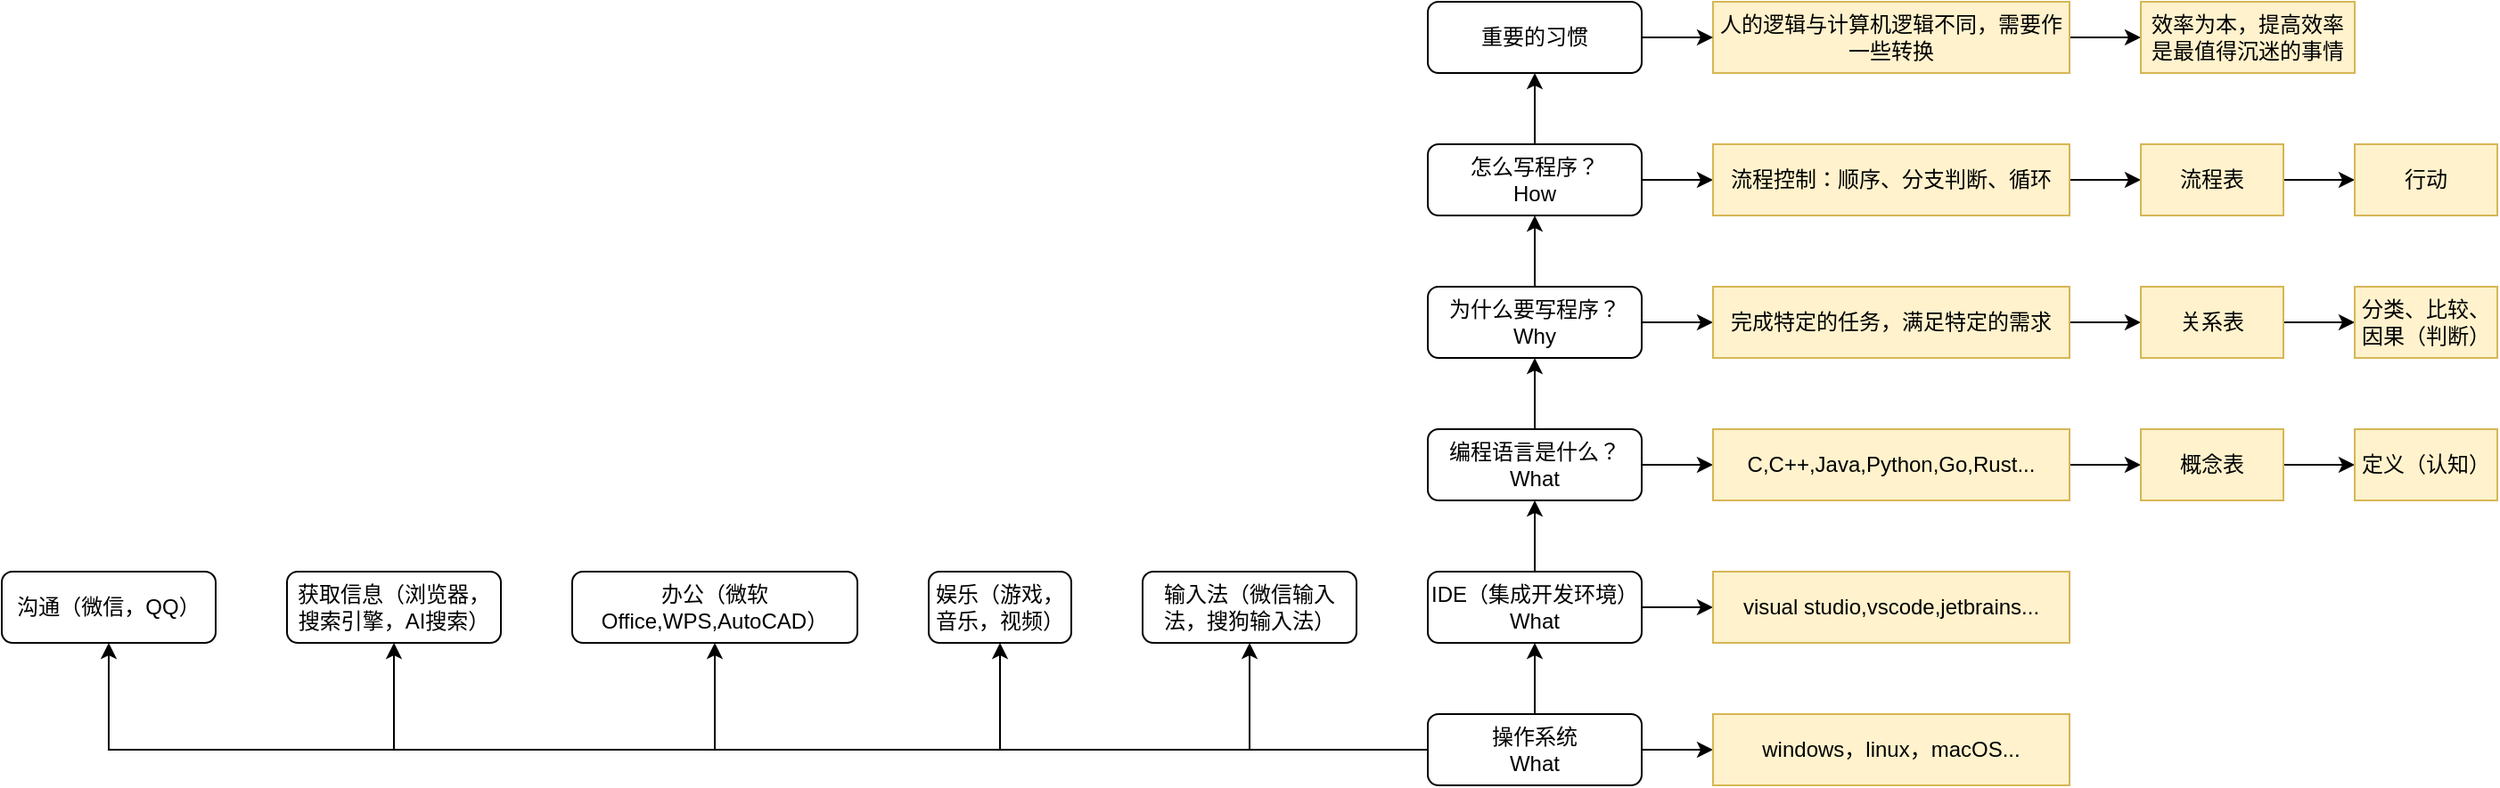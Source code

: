 <mxfile version="26.0.4">
  <diagram name="第 1 页" id="2PaTePIugPHHl7PnfuIq">
    <mxGraphModel dx="2048" dy="725" grid="1" gridSize="10" guides="1" tooltips="1" connect="1" arrows="1" fold="1" page="1" pageScale="1" pageWidth="827" pageHeight="1169" math="0" shadow="0">
      <root>
        <mxCell id="0" />
        <mxCell id="1" parent="0" />
        <mxCell id="giEs7h58x9QLjQZyeRm1-7" value="" style="edgeStyle=orthogonalEdgeStyle;rounded=0;orthogonalLoop=1;jettySize=auto;html=1;" edge="1" parent="1" source="giEs7h58x9QLjQZyeRm1-2" target="giEs7h58x9QLjQZyeRm1-5">
          <mxGeometry relative="1" as="geometry" />
        </mxCell>
        <mxCell id="giEs7h58x9QLjQZyeRm1-8" value="" style="edgeStyle=orthogonalEdgeStyle;rounded=0;orthogonalLoop=1;jettySize=auto;html=1;" edge="1" parent="1" source="giEs7h58x9QLjQZyeRm1-2" target="giEs7h58x9QLjQZyeRm1-3">
          <mxGeometry relative="1" as="geometry" />
        </mxCell>
        <mxCell id="giEs7h58x9QLjQZyeRm1-32" style="edgeStyle=orthogonalEdgeStyle;rounded=0;orthogonalLoop=1;jettySize=auto;html=1;exitX=0;exitY=0.5;exitDx=0;exitDy=0;entryX=0.5;entryY=1;entryDx=0;entryDy=0;" edge="1" parent="1" source="giEs7h58x9QLjQZyeRm1-2" target="giEs7h58x9QLjQZyeRm1-28">
          <mxGeometry relative="1" as="geometry" />
        </mxCell>
        <mxCell id="giEs7h58x9QLjQZyeRm1-33" style="edgeStyle=orthogonalEdgeStyle;rounded=0;orthogonalLoop=1;jettySize=auto;html=1;exitX=0;exitY=0.5;exitDx=0;exitDy=0;entryX=0.5;entryY=1;entryDx=0;entryDy=0;" edge="1" parent="1" source="giEs7h58x9QLjQZyeRm1-2" target="giEs7h58x9QLjQZyeRm1-29">
          <mxGeometry relative="1" as="geometry" />
        </mxCell>
        <mxCell id="giEs7h58x9QLjQZyeRm1-34" style="edgeStyle=orthogonalEdgeStyle;rounded=0;orthogonalLoop=1;jettySize=auto;html=1;exitX=0;exitY=0.5;exitDx=0;exitDy=0;entryX=0.5;entryY=1;entryDx=0;entryDy=0;" edge="1" parent="1" source="giEs7h58x9QLjQZyeRm1-2" target="giEs7h58x9QLjQZyeRm1-30">
          <mxGeometry relative="1" as="geometry" />
        </mxCell>
        <mxCell id="giEs7h58x9QLjQZyeRm1-35" style="edgeStyle=orthogonalEdgeStyle;rounded=0;orthogonalLoop=1;jettySize=auto;html=1;exitX=0;exitY=0.5;exitDx=0;exitDy=0;entryX=0.5;entryY=1;entryDx=0;entryDy=0;" edge="1" parent="1" source="giEs7h58x9QLjQZyeRm1-2" target="giEs7h58x9QLjQZyeRm1-31">
          <mxGeometry relative="1" as="geometry" />
        </mxCell>
        <mxCell id="giEs7h58x9QLjQZyeRm1-37" style="edgeStyle=orthogonalEdgeStyle;rounded=0;orthogonalLoop=1;jettySize=auto;html=1;exitX=0;exitY=0.5;exitDx=0;exitDy=0;entryX=0.5;entryY=1;entryDx=0;entryDy=0;" edge="1" parent="1" source="giEs7h58x9QLjQZyeRm1-2" target="giEs7h58x9QLjQZyeRm1-36">
          <mxGeometry relative="1" as="geometry" />
        </mxCell>
        <mxCell id="giEs7h58x9QLjQZyeRm1-2" value="操作系统&lt;div&gt;What&lt;/div&gt;" style="rounded=1;whiteSpace=wrap;html=1;" vertex="1" parent="1">
          <mxGeometry x="240" y="400" width="120" height="40" as="geometry" />
        </mxCell>
        <mxCell id="giEs7h58x9QLjQZyeRm1-9" value="" style="edgeStyle=orthogonalEdgeStyle;rounded=0;orthogonalLoop=1;jettySize=auto;html=1;" edge="1" parent="1" source="giEs7h58x9QLjQZyeRm1-3" target="giEs7h58x9QLjQZyeRm1-4">
          <mxGeometry relative="1" as="geometry" />
        </mxCell>
        <mxCell id="giEs7h58x9QLjQZyeRm1-11" value="" style="edgeStyle=orthogonalEdgeStyle;rounded=0;orthogonalLoop=1;jettySize=auto;html=1;" edge="1" parent="1" source="giEs7h58x9QLjQZyeRm1-3" target="giEs7h58x9QLjQZyeRm1-10">
          <mxGeometry relative="1" as="geometry" />
        </mxCell>
        <mxCell id="giEs7h58x9QLjQZyeRm1-3" value="IDE（集成开发环境）&lt;div&gt;What&lt;/div&gt;" style="rounded=1;whiteSpace=wrap;html=1;" vertex="1" parent="1">
          <mxGeometry x="240" y="320" width="120" height="40" as="geometry" />
        </mxCell>
        <mxCell id="giEs7h58x9QLjQZyeRm1-13" value="" style="edgeStyle=orthogonalEdgeStyle;rounded=0;orthogonalLoop=1;jettySize=auto;html=1;" edge="1" parent="1" source="giEs7h58x9QLjQZyeRm1-4" target="giEs7h58x9QLjQZyeRm1-12">
          <mxGeometry relative="1" as="geometry" />
        </mxCell>
        <mxCell id="giEs7h58x9QLjQZyeRm1-17" value="" style="edgeStyle=orthogonalEdgeStyle;rounded=0;orthogonalLoop=1;jettySize=auto;html=1;" edge="1" parent="1" source="giEs7h58x9QLjQZyeRm1-4" target="giEs7h58x9QLjQZyeRm1-14">
          <mxGeometry relative="1" as="geometry" />
        </mxCell>
        <mxCell id="giEs7h58x9QLjQZyeRm1-4" value="编程语言是什么？&lt;div&gt;What&lt;/div&gt;" style="rounded=1;whiteSpace=wrap;html=1;" vertex="1" parent="1">
          <mxGeometry x="240" y="240" width="120" height="40" as="geometry" />
        </mxCell>
        <mxCell id="giEs7h58x9QLjQZyeRm1-5" value="windows，linux，macOS..." style="text;html=1;align=center;verticalAlign=middle;whiteSpace=wrap;rounded=0;fillColor=#fff2cc;strokeColor=#d6b656;" vertex="1" parent="1">
          <mxGeometry x="400" y="400" width="200" height="40" as="geometry" />
        </mxCell>
        <mxCell id="giEs7h58x9QLjQZyeRm1-10" value="visual studio,vscode,jetbrains..." style="text;html=1;align=center;verticalAlign=middle;whiteSpace=wrap;rounded=0;fillColor=#fff2cc;strokeColor=#d6b656;" vertex="1" parent="1">
          <mxGeometry x="400" y="320" width="200" height="40" as="geometry" />
        </mxCell>
        <mxCell id="giEs7h58x9QLjQZyeRm1-27" value="" style="edgeStyle=orthogonalEdgeStyle;rounded=0;orthogonalLoop=1;jettySize=auto;html=1;" edge="1" parent="1" source="giEs7h58x9QLjQZyeRm1-12" target="giEs7h58x9QLjQZyeRm1-22">
          <mxGeometry relative="1" as="geometry" />
        </mxCell>
        <mxCell id="giEs7h58x9QLjQZyeRm1-12" value="C,C++,Java,Python,Go,Rust..." style="text;html=1;align=center;verticalAlign=middle;whiteSpace=wrap;rounded=0;fillColor=#fff2cc;strokeColor=#d6b656;" vertex="1" parent="1">
          <mxGeometry x="400" y="240" width="200" height="40" as="geometry" />
        </mxCell>
        <mxCell id="giEs7h58x9QLjQZyeRm1-16" value="" style="edgeStyle=orthogonalEdgeStyle;rounded=0;orthogonalLoop=1;jettySize=auto;html=1;" edge="1" parent="1" source="giEs7h58x9QLjQZyeRm1-14" target="giEs7h58x9QLjQZyeRm1-15">
          <mxGeometry relative="1" as="geometry" />
        </mxCell>
        <mxCell id="giEs7h58x9QLjQZyeRm1-21" value="" style="edgeStyle=orthogonalEdgeStyle;rounded=0;orthogonalLoop=1;jettySize=auto;html=1;" edge="1" parent="1" source="giEs7h58x9QLjQZyeRm1-14" target="giEs7h58x9QLjQZyeRm1-18">
          <mxGeometry relative="1" as="geometry" />
        </mxCell>
        <mxCell id="giEs7h58x9QLjQZyeRm1-14" value="为什么要写程序？&lt;div&gt;Why&lt;/div&gt;" style="rounded=1;whiteSpace=wrap;html=1;" vertex="1" parent="1">
          <mxGeometry x="240" y="160" width="120" height="40" as="geometry" />
        </mxCell>
        <mxCell id="giEs7h58x9QLjQZyeRm1-26" value="" style="edgeStyle=orthogonalEdgeStyle;rounded=0;orthogonalLoop=1;jettySize=auto;html=1;" edge="1" parent="1" source="giEs7h58x9QLjQZyeRm1-15" target="giEs7h58x9QLjQZyeRm1-23">
          <mxGeometry relative="1" as="geometry" />
        </mxCell>
        <mxCell id="giEs7h58x9QLjQZyeRm1-15" value="完成特定的任务，满足特定的需求" style="text;html=1;align=center;verticalAlign=middle;whiteSpace=wrap;rounded=0;fillColor=#fff2cc;strokeColor=#d6b656;" vertex="1" parent="1">
          <mxGeometry x="400" y="160" width="200" height="40" as="geometry" />
        </mxCell>
        <mxCell id="giEs7h58x9QLjQZyeRm1-20" value="" style="edgeStyle=orthogonalEdgeStyle;rounded=0;orthogonalLoop=1;jettySize=auto;html=1;" edge="1" parent="1" source="giEs7h58x9QLjQZyeRm1-18" target="giEs7h58x9QLjQZyeRm1-19">
          <mxGeometry relative="1" as="geometry" />
        </mxCell>
        <mxCell id="giEs7h58x9QLjQZyeRm1-41" value="" style="edgeStyle=orthogonalEdgeStyle;rounded=0;orthogonalLoop=1;jettySize=auto;html=1;" edge="1" parent="1" source="giEs7h58x9QLjQZyeRm1-18" target="giEs7h58x9QLjQZyeRm1-40">
          <mxGeometry relative="1" as="geometry" />
        </mxCell>
        <mxCell id="giEs7h58x9QLjQZyeRm1-18" value="怎么写程序？&lt;div&gt;How&lt;/div&gt;" style="rounded=1;whiteSpace=wrap;html=1;" vertex="1" parent="1">
          <mxGeometry x="240" y="80" width="120" height="40" as="geometry" />
        </mxCell>
        <mxCell id="giEs7h58x9QLjQZyeRm1-25" value="" style="edgeStyle=orthogonalEdgeStyle;rounded=0;orthogonalLoop=1;jettySize=auto;html=1;" edge="1" parent="1" source="giEs7h58x9QLjQZyeRm1-19" target="giEs7h58x9QLjQZyeRm1-24">
          <mxGeometry relative="1" as="geometry" />
        </mxCell>
        <mxCell id="giEs7h58x9QLjQZyeRm1-19" value="流程控制：顺序、分支判断、循环" style="text;html=1;align=center;verticalAlign=middle;whiteSpace=wrap;rounded=0;fillColor=#fff2cc;strokeColor=#d6b656;" vertex="1" parent="1">
          <mxGeometry x="400" y="80" width="200" height="40" as="geometry" />
        </mxCell>
        <mxCell id="giEs7h58x9QLjQZyeRm1-46" value="" style="edgeStyle=orthogonalEdgeStyle;rounded=0;orthogonalLoop=1;jettySize=auto;html=1;" edge="1" parent="1" source="giEs7h58x9QLjQZyeRm1-22" target="giEs7h58x9QLjQZyeRm1-45">
          <mxGeometry relative="1" as="geometry" />
        </mxCell>
        <mxCell id="giEs7h58x9QLjQZyeRm1-22" value="概念表" style="text;html=1;align=center;verticalAlign=middle;whiteSpace=wrap;rounded=0;fillColor=#fff2cc;strokeColor=#d6b656;" vertex="1" parent="1">
          <mxGeometry x="640" y="240" width="80" height="40" as="geometry" />
        </mxCell>
        <mxCell id="giEs7h58x9QLjQZyeRm1-48" value="" style="edgeStyle=orthogonalEdgeStyle;rounded=0;orthogonalLoop=1;jettySize=auto;html=1;" edge="1" parent="1" source="giEs7h58x9QLjQZyeRm1-23" target="giEs7h58x9QLjQZyeRm1-47">
          <mxGeometry relative="1" as="geometry" />
        </mxCell>
        <mxCell id="giEs7h58x9QLjQZyeRm1-23" value="关系表" style="text;html=1;align=center;verticalAlign=middle;whiteSpace=wrap;rounded=0;fillColor=#fff2cc;strokeColor=#d6b656;" vertex="1" parent="1">
          <mxGeometry x="640" y="160" width="80" height="40" as="geometry" />
        </mxCell>
        <mxCell id="giEs7h58x9QLjQZyeRm1-50" value="" style="edgeStyle=orthogonalEdgeStyle;rounded=0;orthogonalLoop=1;jettySize=auto;html=1;" edge="1" parent="1" source="giEs7h58x9QLjQZyeRm1-24" target="giEs7h58x9QLjQZyeRm1-49">
          <mxGeometry relative="1" as="geometry" />
        </mxCell>
        <mxCell id="giEs7h58x9QLjQZyeRm1-24" value="流程表" style="text;html=1;align=center;verticalAlign=middle;whiteSpace=wrap;rounded=0;fillColor=#fff2cc;strokeColor=#d6b656;" vertex="1" parent="1">
          <mxGeometry x="640" y="80" width="80" height="40" as="geometry" />
        </mxCell>
        <mxCell id="giEs7h58x9QLjQZyeRm1-28" value="沟通（微信，QQ）" style="rounded=1;whiteSpace=wrap;html=1;" vertex="1" parent="1">
          <mxGeometry x="-560" y="320" width="120" height="40" as="geometry" />
        </mxCell>
        <mxCell id="giEs7h58x9QLjQZyeRm1-29" value="获取信息（浏览器，搜索引擎，AI搜索）" style="rounded=1;whiteSpace=wrap;html=1;" vertex="1" parent="1">
          <mxGeometry x="-400" y="320" width="120" height="40" as="geometry" />
        </mxCell>
        <mxCell id="giEs7h58x9QLjQZyeRm1-30" value="娱乐（游戏，音乐，视频）" style="rounded=1;whiteSpace=wrap;html=1;" vertex="1" parent="1">
          <mxGeometry x="-40" y="320" width="80" height="40" as="geometry" />
        </mxCell>
        <mxCell id="giEs7h58x9QLjQZyeRm1-31" value="办公（微软Office,WPS,AutoCAD）" style="rounded=1;whiteSpace=wrap;html=1;" vertex="1" parent="1">
          <mxGeometry x="-240" y="320" width="160" height="40" as="geometry" />
        </mxCell>
        <mxCell id="giEs7h58x9QLjQZyeRm1-36" value="输入法（微信输入法，搜狗输入法）" style="rounded=1;whiteSpace=wrap;html=1;" vertex="1" parent="1">
          <mxGeometry x="80" y="320" width="120" height="40" as="geometry" />
        </mxCell>
        <mxCell id="giEs7h58x9QLjQZyeRm1-44" value="" style="edgeStyle=orthogonalEdgeStyle;rounded=0;orthogonalLoop=1;jettySize=auto;html=1;" edge="1" parent="1" source="giEs7h58x9QLjQZyeRm1-38" target="giEs7h58x9QLjQZyeRm1-43">
          <mxGeometry relative="1" as="geometry" />
        </mxCell>
        <mxCell id="giEs7h58x9QLjQZyeRm1-38" value="人的逻辑与计算机逻辑不同，需要作一些转换" style="text;html=1;align=center;verticalAlign=middle;whiteSpace=wrap;rounded=0;fillColor=#fff2cc;strokeColor=#d6b656;" vertex="1" parent="1">
          <mxGeometry x="400" width="200" height="40" as="geometry" />
        </mxCell>
        <mxCell id="giEs7h58x9QLjQZyeRm1-42" value="" style="edgeStyle=orthogonalEdgeStyle;rounded=0;orthogonalLoop=1;jettySize=auto;html=1;" edge="1" parent="1" source="giEs7h58x9QLjQZyeRm1-40" target="giEs7h58x9QLjQZyeRm1-38">
          <mxGeometry relative="1" as="geometry" />
        </mxCell>
        <mxCell id="giEs7h58x9QLjQZyeRm1-40" value="重要的习惯" style="rounded=1;whiteSpace=wrap;html=1;" vertex="1" parent="1">
          <mxGeometry x="240" width="120" height="40" as="geometry" />
        </mxCell>
        <mxCell id="giEs7h58x9QLjQZyeRm1-43" value="效率为本，提高效率是最值得沉迷的事情" style="text;html=1;align=center;verticalAlign=middle;whiteSpace=wrap;rounded=0;fillColor=#fff2cc;strokeColor=#d6b656;" vertex="1" parent="1">
          <mxGeometry x="640" width="120" height="40" as="geometry" />
        </mxCell>
        <mxCell id="giEs7h58x9QLjQZyeRm1-45" value="定义（认知）" style="text;html=1;align=center;verticalAlign=middle;whiteSpace=wrap;rounded=0;fillColor=#fff2cc;strokeColor=#d6b656;" vertex="1" parent="1">
          <mxGeometry x="760" y="240" width="80" height="40" as="geometry" />
        </mxCell>
        <mxCell id="giEs7h58x9QLjQZyeRm1-47" value="分类、比较、因果（判断）" style="text;html=1;align=center;verticalAlign=middle;whiteSpace=wrap;rounded=0;fillColor=#fff2cc;strokeColor=#d6b656;" vertex="1" parent="1">
          <mxGeometry x="760" y="160" width="80" height="40" as="geometry" />
        </mxCell>
        <mxCell id="giEs7h58x9QLjQZyeRm1-49" value="行动" style="text;html=1;align=center;verticalAlign=middle;whiteSpace=wrap;rounded=0;fillColor=#fff2cc;strokeColor=#d6b656;" vertex="1" parent="1">
          <mxGeometry x="760" y="80" width="80" height="40" as="geometry" />
        </mxCell>
      </root>
    </mxGraphModel>
  </diagram>
</mxfile>
